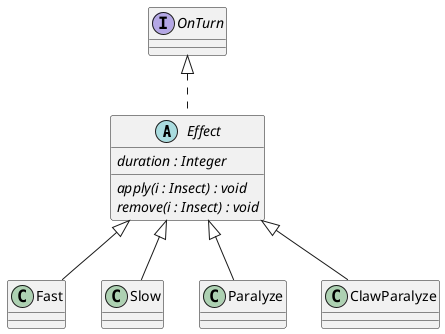 @startuml spore

abstract class Effect implements OnTurn{
    {abstract} duration : Integer
    {abstract} apply(i : Insect) : void
    {abstract} remove(i : Insect) : void
}

class Fast extends Effect {}
class Slow extends Effect {}
class Paralyze extends Effect {}
class ClawParalyze extends Effect {}

@enduml